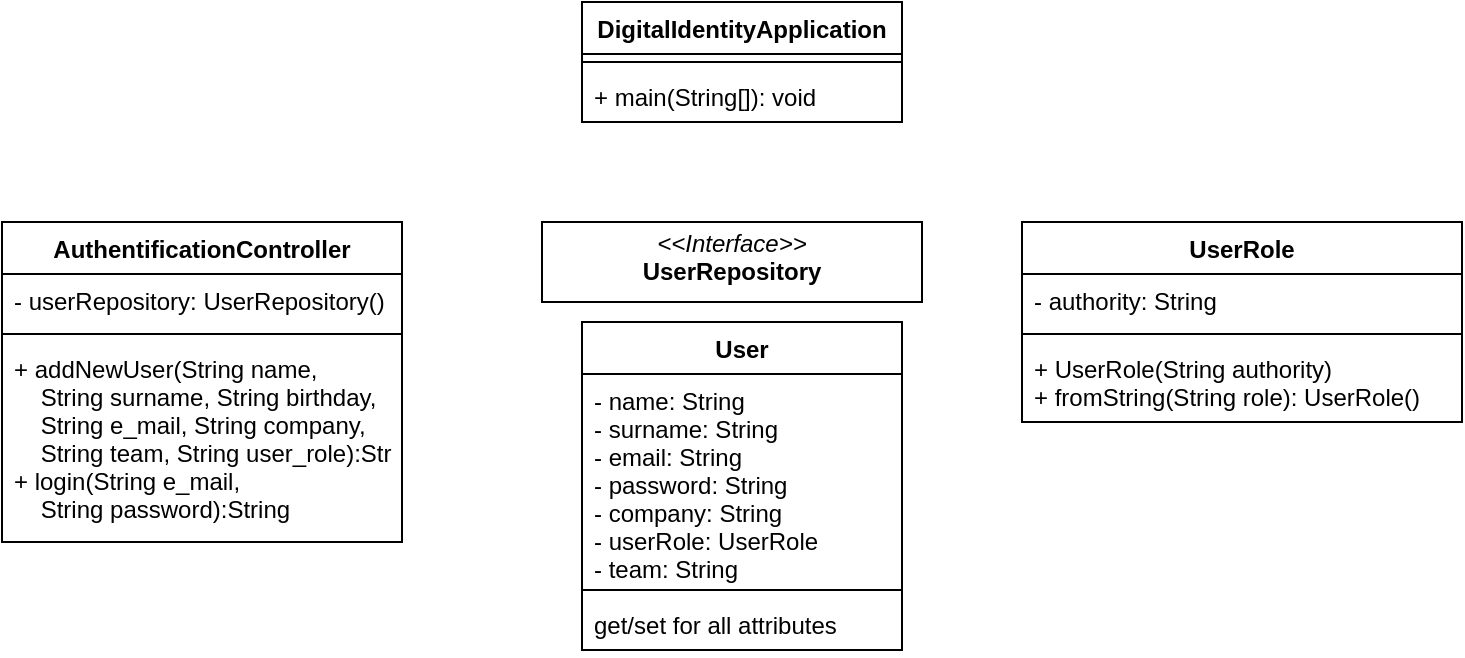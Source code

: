 <mxfile version="18.0.4" type="device"><diagram id="C5RBs43oDa-KdzZeNtuy" name="Page-1"><mxGraphModel dx="1185" dy="628" grid="1" gridSize="10" guides="1" tooltips="1" connect="1" arrows="1" fold="1" page="1" pageScale="1" pageWidth="827" pageHeight="1169" math="0" shadow="0"><root><mxCell id="WIyWlLk6GJQsqaUBKTNV-0"/><mxCell id="WIyWlLk6GJQsqaUBKTNV-1" parent="WIyWlLk6GJQsqaUBKTNV-0"/><mxCell id="gSj6B6sP5ELEfm5BZmkN-4" value="DigitalIdentityApplication" style="swimlane;fontStyle=1;align=center;verticalAlign=top;childLayout=stackLayout;horizontal=1;startSize=26;horizontalStack=0;resizeParent=1;resizeParentMax=0;resizeLast=0;collapsible=1;marginBottom=0;" parent="WIyWlLk6GJQsqaUBKTNV-1" vertex="1"><mxGeometry x="360" y="10" width="160" height="60" as="geometry"/></mxCell><mxCell id="gSj6B6sP5ELEfm5BZmkN-6" value="" style="line;strokeWidth=1;fillColor=none;align=left;verticalAlign=middle;spacingTop=-1;spacingLeft=3;spacingRight=3;rotatable=0;labelPosition=right;points=[];portConstraint=eastwest;" parent="gSj6B6sP5ELEfm5BZmkN-4" vertex="1"><mxGeometry y="26" width="160" height="8" as="geometry"/></mxCell><mxCell id="gSj6B6sP5ELEfm5BZmkN-7" value="+ main(String[]): void" style="text;strokeColor=none;fillColor=none;align=left;verticalAlign=top;spacingLeft=4;spacingRight=4;overflow=hidden;rotatable=0;points=[[0,0.5],[1,0.5]];portConstraint=eastwest;" parent="gSj6B6sP5ELEfm5BZmkN-4" vertex="1"><mxGeometry y="34" width="160" height="26" as="geometry"/></mxCell><mxCell id="N2hNdd3jBxfEb-9sSBss-23" value="AuthentificationController" style="swimlane;fontStyle=1;align=center;verticalAlign=top;childLayout=stackLayout;horizontal=1;startSize=26;horizontalStack=0;resizeParent=1;resizeParentMax=0;resizeLast=0;collapsible=1;marginBottom=0;" vertex="1" parent="WIyWlLk6GJQsqaUBKTNV-1"><mxGeometry x="70" y="120" width="200" height="160" as="geometry"/></mxCell><mxCell id="N2hNdd3jBxfEb-9sSBss-24" value="- userRepository: UserRepository()" style="text;strokeColor=none;fillColor=none;align=left;verticalAlign=top;spacingLeft=4;spacingRight=4;overflow=hidden;rotatable=0;points=[[0,0.5],[1,0.5]];portConstraint=eastwest;" vertex="1" parent="N2hNdd3jBxfEb-9sSBss-23"><mxGeometry y="26" width="200" height="26" as="geometry"/></mxCell><mxCell id="N2hNdd3jBxfEb-9sSBss-25" value="" style="line;strokeWidth=1;fillColor=none;align=left;verticalAlign=middle;spacingTop=-1;spacingLeft=3;spacingRight=3;rotatable=0;labelPosition=right;points=[];portConstraint=eastwest;" vertex="1" parent="N2hNdd3jBxfEb-9sSBss-23"><mxGeometry y="52" width="200" height="8" as="geometry"/></mxCell><mxCell id="N2hNdd3jBxfEb-9sSBss-26" value="+ addNewUser(String name,&#10;    String surname, String birthday,&#10;    String e_mail, String company,&#10;    String team, String user_role):String&#10;+ login(String e_mail,&#10;    String password):String&#10;" style="text;strokeColor=none;fillColor=none;align=left;verticalAlign=top;spacingLeft=4;spacingRight=4;overflow=hidden;rotatable=0;points=[[0,0.5],[1,0.5]];portConstraint=eastwest;" vertex="1" parent="N2hNdd3jBxfEb-9sSBss-23"><mxGeometry y="60" width="200" height="100" as="geometry"/></mxCell><mxCell id="N2hNdd3jBxfEb-9sSBss-27" value="&lt;p style=&quot;margin:0px;margin-top:4px;text-align:center;&quot;&gt;&lt;i&gt;&amp;lt;&amp;lt;Interface&amp;gt;&amp;gt;&lt;/i&gt;&lt;br&gt;&lt;b&gt;UserRepository&lt;/b&gt;&lt;/p&gt;&lt;p style=&quot;margin:0px;margin-left:4px;&quot;&gt;&lt;br&gt;&lt;/p&gt;&lt;p style=&quot;margin:0px;margin-left:4px;&quot;&gt;&lt;br&gt;&lt;/p&gt;" style="verticalAlign=top;align=left;overflow=fill;fontSize=12;fontFamily=Helvetica;html=1;" vertex="1" parent="WIyWlLk6GJQsqaUBKTNV-1"><mxGeometry x="340" y="120" width="190" height="40" as="geometry"/></mxCell><mxCell id="N2hNdd3jBxfEb-9sSBss-28" value="User" style="swimlane;fontStyle=1;align=center;verticalAlign=top;childLayout=stackLayout;horizontal=1;startSize=26;horizontalStack=0;resizeParent=1;resizeParentMax=0;resizeLast=0;collapsible=1;marginBottom=0;" vertex="1" parent="WIyWlLk6GJQsqaUBKTNV-1"><mxGeometry x="360" y="170" width="160" height="164" as="geometry"/></mxCell><mxCell id="N2hNdd3jBxfEb-9sSBss-29" value="- name: String&#10;- surname: String&#10;- email: String&#10;- password: String&#10;- company: String&#10;- userRole: UserRole&#10;- team: String" style="text;strokeColor=none;fillColor=none;align=left;verticalAlign=top;spacingLeft=4;spacingRight=4;overflow=hidden;rotatable=0;points=[[0,0.5],[1,0.5]];portConstraint=eastwest;" vertex="1" parent="N2hNdd3jBxfEb-9sSBss-28"><mxGeometry y="26" width="160" height="104" as="geometry"/></mxCell><mxCell id="N2hNdd3jBxfEb-9sSBss-30" value="" style="line;strokeWidth=1;fillColor=none;align=left;verticalAlign=middle;spacingTop=-1;spacingLeft=3;spacingRight=3;rotatable=0;labelPosition=right;points=[];portConstraint=eastwest;" vertex="1" parent="N2hNdd3jBxfEb-9sSBss-28"><mxGeometry y="130" width="160" height="8" as="geometry"/></mxCell><mxCell id="N2hNdd3jBxfEb-9sSBss-31" value="get/set for all attributes" style="text;strokeColor=none;fillColor=none;align=left;verticalAlign=top;spacingLeft=4;spacingRight=4;overflow=hidden;rotatable=0;points=[[0,0.5],[1,0.5]];portConstraint=eastwest;" vertex="1" parent="N2hNdd3jBxfEb-9sSBss-28"><mxGeometry y="138" width="160" height="26" as="geometry"/></mxCell><mxCell id="N2hNdd3jBxfEb-9sSBss-32" value="UserRole" style="swimlane;fontStyle=1;align=center;verticalAlign=top;childLayout=stackLayout;horizontal=1;startSize=26;horizontalStack=0;resizeParent=1;resizeParentMax=0;resizeLast=0;collapsible=1;marginBottom=0;" vertex="1" parent="WIyWlLk6GJQsqaUBKTNV-1"><mxGeometry x="580" y="120" width="220" height="100" as="geometry"/></mxCell><mxCell id="N2hNdd3jBxfEb-9sSBss-33" value="- authority: String" style="text;strokeColor=none;fillColor=none;align=left;verticalAlign=top;spacingLeft=4;spacingRight=4;overflow=hidden;rotatable=0;points=[[0,0.5],[1,0.5]];portConstraint=eastwest;" vertex="1" parent="N2hNdd3jBxfEb-9sSBss-32"><mxGeometry y="26" width="220" height="26" as="geometry"/></mxCell><mxCell id="N2hNdd3jBxfEb-9sSBss-34" value="" style="line;strokeWidth=1;fillColor=none;align=left;verticalAlign=middle;spacingTop=-1;spacingLeft=3;spacingRight=3;rotatable=0;labelPosition=right;points=[];portConstraint=eastwest;" vertex="1" parent="N2hNdd3jBxfEb-9sSBss-32"><mxGeometry y="52" width="220" height="8" as="geometry"/></mxCell><mxCell id="N2hNdd3jBxfEb-9sSBss-35" value="+ UserRole(String authority)&#10;+ fromString(String role): UserRole()" style="text;strokeColor=none;fillColor=none;align=left;verticalAlign=top;spacingLeft=4;spacingRight=4;overflow=hidden;rotatable=0;points=[[0,0.5],[1,0.5]];portConstraint=eastwest;" vertex="1" parent="N2hNdd3jBxfEb-9sSBss-32"><mxGeometry y="60" width="220" height="40" as="geometry"/></mxCell></root></mxGraphModel></diagram></mxfile>